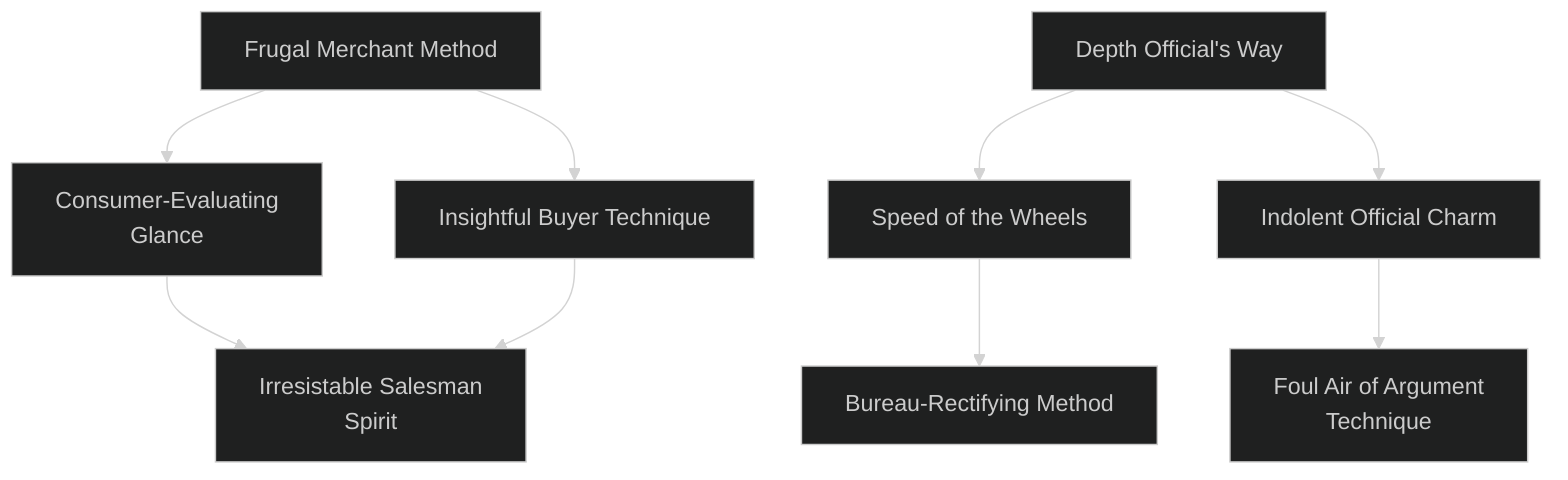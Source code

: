 ---
config:
  theme: dark
---
flowchart TD

    frugal_merchant_method[Frugal Merchant Method]
    click frugal_merchant_method callback "
        Frugal Merchant Method<br>
        <br>
        Cost: 1 mote<br>
        Duration: Instant<br>
        Type: Simple<br>
        Minimum Bureaucracy: 1<br>
        Minimum Essence: 1<br>
        Prerequisite Charms: None<br>
        <br>
        This Charm allows an Exalted to evaluate the quality
        of goods offered for sale. The character has an intuitive
        sense of if the goods are shoddy, exceptional, average or
        whatever. Note that this doesn't give the character market
        knowledge he doesn't have. If a character has no idea how
        much a good is supposed to cost, use of this power still
        won't tell him if he's being overcharged. Likewise, this
        power grants no actual knowledge of the good under
        examination, only knowledge of its quality. Presented
        with a totally unfamiliar object, the character will be able
        to tell if it is shoddy or broken but will still not know
        anything about its purpose or operation. This Charm
        works on found objects as well as those offered for sale and
        can, for example, tell if a piece of First Age magic is still
        functional or not simply by handling it.
        "

    insightful_buyer_technique[Insightful Buyer Technique]
    frugal_merchant_method --> insightful_buyer_technique
    click insightful_buyer_technique callback "
        Insightful Buyer Technique<br>
        <br>
        Cost: 3 motes<br>
        Duration: Instant<br>
        Type: Simple<br>
        Minimum Bureaucracy: 3<br>
        Minimum Essence: 1<br>
        Prerequisite Charms: Frugal Merchant Method<br>
        <br>
        Through the use of this Charm, the character gains an
        intuitive feel for a marketplace at a given instant, allowing
        her to intuit roughly how much a given object will fetch in
        any one market. Though the character need not be physically
        present in the market, this Charm must be used with
        a particular sales venue in mind. A character cannot discover
        previously unknown markets through the use of this
        Charm. She can, however, review markets she is familiar
        with, even distant ones, to determine which would be the
        best place to sell a given good. The more specific the venue
        contemplated, the more accurate the forecast.<br>
        This Charm is perfectly accurate if used at the moment
        of sale. However, the more time that elapses between
        the use of the Charm and the actual sale of the goods, the
        greater the chance of an error in the character's projection.
        "

    consumer_evaluating_glance[Consumer-Evaluating<br>Glance]
    frugal_merchant_method --> consumer_evaluating_glance
    click consumer_evaluating_glance callback "
        Consumer-Evaluating Glance<br>
        <br>
        Cost: 3 motes<br>
        Duration: Instant<br>
        Type: Simple<br>
        Minimum Bureaucracy: 3<br>
        Minimum Essence: 1<br>
        Prerequisite Charms: Frugal Merchant Method<br>
        <br>
        An Exalted using this Charm may evaluate a given
        buyer's intentions and budget with but a glance. He can
        tell if a given potential buyer has no real intention of
        purchasing, if she's already decided to buy or if she requires
        swaying. The Exalted also has a good idea of the target's
        budget for the purchase, at least in relation to the price the
        Exalted desires to obtain. Finally, the character will know
        if the target plans to attempt to swindle or betray him in
        some fashion, making it an essential tool for characters
        dealing in illegal or extremely valuable goods.
        "

    irresistable_salesman_spirit[Irresistable Salesman<br>Spirit]
    consumer_evaluating_glance --> irresistable_salesman_spirit
    insightful_buyer_technique --> irresistable_salesman_spirit
    click irresistable_salesman_spirit callback "
        Irresistable Salesman Spirit<br>
        <br>
        Cost: 5 motes, 1 Willpower<br>
        Duration: One scene<br>
        Type: Simple<br>
        Minimum Bureaucracy: 5<br>
        Minimum Essence: 3<br>
        Prerequisite Charms: Consumer-Evaluating Glance, Insightful Buyer Technique<br>
        <br>
        A character utilizing this Charm becomes the ultimate
        high-pressure salesman, able to sell practically
        anything to anyone for outrageous prices. If the target's
        Willpower is equal to or lower than the Exalted's Essence,
        he can be sold literally anything at any price — the Exalted
        may cause him to sell himself into slavery for a handful of
        potsherds or a kiss. If the target's Willpower is less than
        twice the Exalted's Essence, the Exalted's player must
        make a Wits + Bureaucracy roll. The number of successes
        is how many times the object's normal price the character
        manages to extract from the target. This Charm does not
        work on characters whose Willpower is greater than twice
        the Exalted's Essence.<br>
        Note that this Charm does not actually enforce the
        deal in any way, and that it works only for a single scene.
        Afterward, the target will be acutely aware of having just
        been swindled — the greater the swindle, the more likely
        he is to seek redress.
        "

    depth_officials_way[Depth Official's Way]
    click depth_officials_way callback "
        Depth Official's Way<br>
        <br>
        Cost: 6 motes<br>
        Duration: One task<br>
        Type: Simple<br>
        Minimum Bureaucracy: 1<br>
        Minimum Essence: 1<br>
        Prerequisite Charms: None<br>
        <br>
        An Exalted who uses this Charm becomes preternaturally
        adept at navigating through bureaucracies. The
        character can naturally sense who to talk to in order to
        produce results, who expects or is amenable to bribes, which
        functionaries are actually useful or friendly and which are
        simply petty individuals enjoying their tiny sliver of power.
        A player whose character uses this Charm may add the
        character's Essence score in automatic successes to any
        Bureaucracy rolls when attempting to achieve a given result
        in a bureaucracy (for example, obtain a license, passport,
        grant or audience). Note that this Charm does not make the
        impossible possible or allow an impoverished character to
        pay bribes she cannot afford, but it may allow the character
        to find away around such obstacles.
        "

    speed_of_the_wheels[Speed of the Wheels]
    depth_officials_way --> speed_of_the_wheels
    click speed_of_the_wheels callback "
        Speed of the Wheels<br>
        <br>
        Cost: 8 motes<br>
        Duration: One task<br>
        Type: Simple<br>
        Minimum Bureaucracy: 3<br>
        Minimum Essence: 2<br>
        Prerequisite Charms: Deft Official's Way<br>
        <br>
        Through the use of this Charm, a character can cause
        a bureaucracy to accomplish a task in record time. An
        Exalted using Speed the Wheels causes the bureaucracy to
        work (her Essence + 1) times faster for the duration of a
        particular job. For example, a character with Essence 3 who
        uses the Speed the Wheels Charm to expedite an appeal to
        the ruler of a city to use the naval dry-docks to repair her ship
        would be able to make the appropriate appointments and
        cause the proper papers to be read four times faster than
        normal. Note that this Charm simply speeds the process, it
        does not increase the character's chances of success. Characters
        who wish to improve their chances of success should
        use Social Charms or Deft Official's Way.
        "

    bureau_rectifying_method[Bureau-Rectifying Method]
    speed_of_the_wheels --> bureau_rectifying_method
    click bureau_rectifying_method callback "
        Bureau-Rectifying Method<br>
        <br>
        Cost: 8 motes, 1 Willpower<br>
        Duration: One investigation<br>
        Type: Simple<br>
        Minimum Bureaucracy: 5<br>
        Minimum Essence: 3<br>
        Prerequisite Charms: Speed the Wheels<br>
        <br>
        An Exalted who knows this Charm may use it to aid in
        an investigation of corruption in a bureaucracy. In order for
        this Charm to work, the character must either request or
        take part in the investigation. The result will be an actual
        investigation — there will be genuine inquiries, real punishments
        and, potentially, even meaningful reform. If this
        Charm is used by an Exalted who is heading an investigation,
        it causes questioned individuals to be much more
        cooperative than they would be otherwise, and subordinates
        who would otherwise go through the motions of their jobs
        will instead actually attempt to ferret out the corruption.<br>
        Note that there is a finite upper limit on the how wide-ranging
        an investigation this Charm can support. If the
        character is reforming an entire bureaucracy, the Storyteller
        should feel free to force him to commit Essence to this
        Charm more than once. Typically, an Exalted can bolster
        the efforts of (her Essence rating × 20) individuals per use of
        this Charm. This Charm does not cause an investigation to
        be launched, merely reinforces one that is already in progress.
        "

    indolent_official_charm[Indolent Official Charm]
    depth_officials_way --> indolent_official_charm
    click indolent_official_charm callback "
        Indolent Official Charm<br>
        <br>
        Cost: 4 motes<br>
        Duration: One task<br>
        Type: Simple<br>
        Minimum Bureaucracy: 3<br>
        Minimum Essence: 2<br>
        Prerequisite Charms: Deft Official's Way<br>
        <br>
        Solar Exalted can use their powers to slow as well as
        hasten the actions of a bureaucracy. Through the use of the
        Indolent Official Charm, a character may bring the wheels
        of government to a screeching, grinding halt with regard to
        a single task. Papers will be lost at every turn, every petty
        official who could possibly interfere or request a bribe will do
        so, and petitions and requests will inevitably end up neglected
        at the bottom of the pile. For every point of Essence
        the character possesses, the amount of time the bureaucracy
        needs to accomplish a given task is multiplied by one.<br>
        The character need not be part of the matter to be
        delayed, but must know about the situation well enough to
        specify it. Characters may invest Essence speculatively (for
        example, &quot;the ongoing secret police investigation into my
        affair&quot; is a perfectly valid target, even if the character isn't
        sure one exists) but will not know if the Charm had an
        effect or not — as long as she keeps the Essence committed,
        an investigation that meets her criteria will be hampered.
        As with Bureau-Rectifying Method, there is an upper limit
        to the size of the delay that the character can impose. Each
        use of this Charm can hinder the efforts of a number of
        investigators equal to (the character's Essence * 20).
        "

    foul_air_of_argument_technique[Foul Air of Argument<br>Technique]
    indolent_official_charm --> foul_air_of_argument_technique
    click foul_air_of_argument_technique callback "
        Foul Air of Argument Technique<br>
        <br>
        Cost: 12 motes, 1 Willpower<br>
        Duration: One task<br>
        Minimum Bureaucracy: 5<br>
        Minimum Essence: 3<br>
        Prerequisite Charms: Indolent Official Charm<br>
        <br>
        The character can cause a request, project or initiative
        to become the kiss of death for a bureaucracy. Meetings
        produce nothing, initiatives fall into pointless squabbling,
        and departmental infighting hampers even the simplest
        matters. Worse, the fighting spreads, rippling out from the
        issue in question to other matters and, eventually, hamper-
        ing or even crippling the bureaus involved. When
        bureaucracies are subject to the Foul Air of Argument
        Technique, they operate at a fraction of their efficiency
        equal to 1/(1 + the Essence score of the character), so a
        character with Essence 1 would make a bureau work at 1/2
        efficiency, one with Essence 2 would make it work at 1/3,
        Essence 3 at 1/4, and so on. A character cannot use multiple
        invocations of this Charm on the same bureau at once.
        "